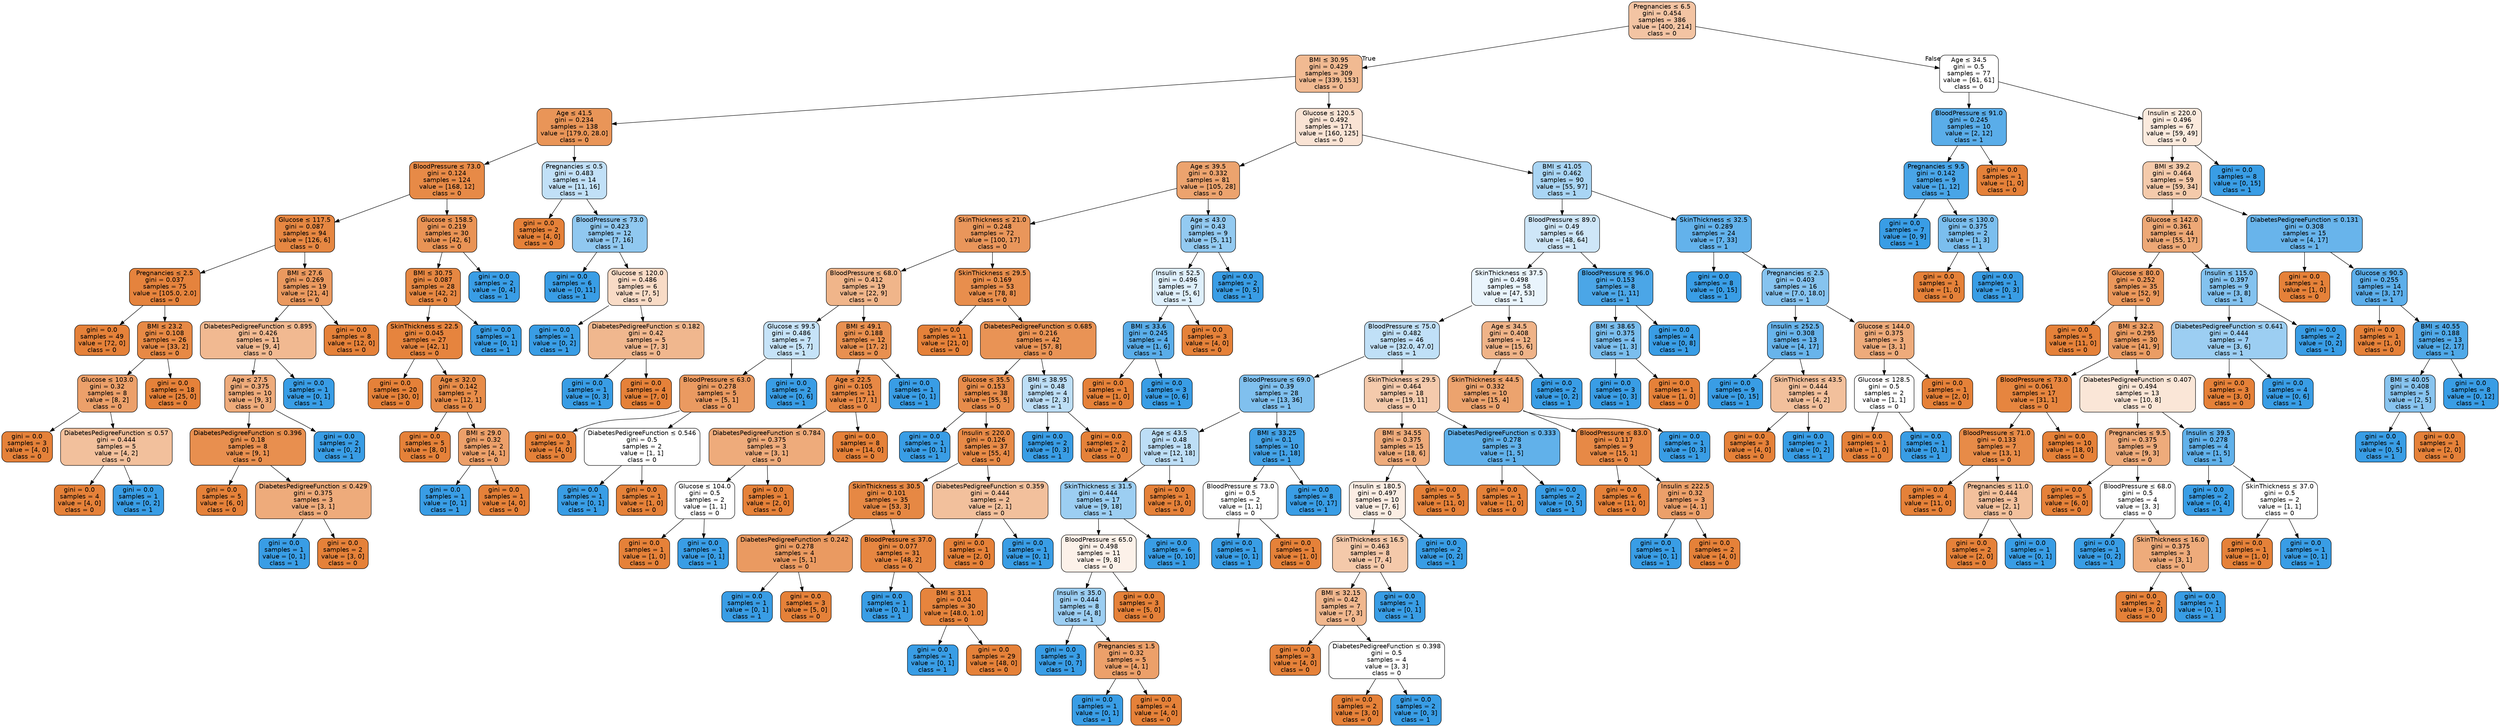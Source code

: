 digraph Tree {
node [shape=box, style="filled, rounded", color="black", fontname="helvetica"] ;
edge [fontname="helvetica"] ;
0 [label=<Pregnancies &le; 6.5<br/>gini = 0.454<br/>samples = 386<br/>value = [400, 214]<br/>class = 0>, fillcolor="#f3c4a3"] ;
1 [label=<BMI &le; 30.95<br/>gini = 0.429<br/>samples = 309<br/>value = [339, 153]<br/>class = 0>, fillcolor="#f1ba92"] ;
0 -> 1 [labeldistance=2.5, labelangle=45, headlabel="True"] ;
2 [label=<Age &le; 41.5<br/>gini = 0.234<br/>samples = 138<br/>value = [179.0, 28.0]<br/>class = 0>, fillcolor="#e99558"] ;
1 -> 2 ;
3 [label=<BloodPressure &le; 73.0<br/>gini = 0.124<br/>samples = 124<br/>value = [168, 12]<br/>class = 0>, fillcolor="#e78a47"] ;
2 -> 3 ;
4 [label=<Glucose &le; 117.5<br/>gini = 0.087<br/>samples = 94<br/>value = [126, 6]<br/>class = 0>, fillcolor="#e68742"] ;
3 -> 4 ;
5 [label=<Pregnancies &le; 2.5<br/>gini = 0.037<br/>samples = 75<br/>value = [105.0, 2.0]<br/>class = 0>, fillcolor="#e5833d"] ;
4 -> 5 ;
6 [label=<gini = 0.0<br/>samples = 49<br/>value = [72, 0]<br/>class = 0>, fillcolor="#e58139"] ;
5 -> 6 ;
7 [label=<BMI &le; 23.2<br/>gini = 0.108<br/>samples = 26<br/>value = [33, 2]<br/>class = 0>, fillcolor="#e78945"] ;
5 -> 7 ;
8 [label=<Glucose &le; 103.0<br/>gini = 0.32<br/>samples = 8<br/>value = [8, 2]<br/>class = 0>, fillcolor="#eca06a"] ;
7 -> 8 ;
9 [label=<gini = 0.0<br/>samples = 3<br/>value = [4, 0]<br/>class = 0>, fillcolor="#e58139"] ;
8 -> 9 ;
10 [label=<DiabetesPedigreeFunction &le; 0.57<br/>gini = 0.444<br/>samples = 5<br/>value = [4, 2]<br/>class = 0>, fillcolor="#f2c09c"] ;
8 -> 10 ;
11 [label=<gini = 0.0<br/>samples = 4<br/>value = [4, 0]<br/>class = 0>, fillcolor="#e58139"] ;
10 -> 11 ;
12 [label=<gini = 0.0<br/>samples = 1<br/>value = [0, 2]<br/>class = 1>, fillcolor="#399de5"] ;
10 -> 12 ;
13 [label=<gini = 0.0<br/>samples = 18<br/>value = [25, 0]<br/>class = 0>, fillcolor="#e58139"] ;
7 -> 13 ;
14 [label=<BMI &le; 27.6<br/>gini = 0.269<br/>samples = 19<br/>value = [21, 4]<br/>class = 0>, fillcolor="#ea995f"] ;
4 -> 14 ;
15 [label=<DiabetesPedigreeFunction &le; 0.895<br/>gini = 0.426<br/>samples = 11<br/>value = [9, 4]<br/>class = 0>, fillcolor="#f1b991"] ;
14 -> 15 ;
16 [label=<Age &le; 27.5<br/>gini = 0.375<br/>samples = 10<br/>value = [9, 3]<br/>class = 0>, fillcolor="#eeab7b"] ;
15 -> 16 ;
17 [label=<DiabetesPedigreeFunction &le; 0.396<br/>gini = 0.18<br/>samples = 8<br/>value = [9, 1]<br/>class = 0>, fillcolor="#e88f4f"] ;
16 -> 17 ;
18 [label=<gini = 0.0<br/>samples = 5<br/>value = [6, 0]<br/>class = 0>, fillcolor="#e58139"] ;
17 -> 18 ;
19 [label=<DiabetesPedigreeFunction &le; 0.429<br/>gini = 0.375<br/>samples = 3<br/>value = [3, 1]<br/>class = 0>, fillcolor="#eeab7b"] ;
17 -> 19 ;
20 [label=<gini = 0.0<br/>samples = 1<br/>value = [0, 1]<br/>class = 1>, fillcolor="#399de5"] ;
19 -> 20 ;
21 [label=<gini = 0.0<br/>samples = 2<br/>value = [3, 0]<br/>class = 0>, fillcolor="#e58139"] ;
19 -> 21 ;
22 [label=<gini = 0.0<br/>samples = 2<br/>value = [0, 2]<br/>class = 1>, fillcolor="#399de5"] ;
16 -> 22 ;
23 [label=<gini = 0.0<br/>samples = 1<br/>value = [0, 1]<br/>class = 1>, fillcolor="#399de5"] ;
15 -> 23 ;
24 [label=<gini = 0.0<br/>samples = 8<br/>value = [12, 0]<br/>class = 0>, fillcolor="#e58139"] ;
14 -> 24 ;
25 [label=<Glucose &le; 158.5<br/>gini = 0.219<br/>samples = 30<br/>value = [42, 6]<br/>class = 0>, fillcolor="#e99355"] ;
3 -> 25 ;
26 [label=<BMI &le; 30.75<br/>gini = 0.087<br/>samples = 28<br/>value = [42, 2]<br/>class = 0>, fillcolor="#e68742"] ;
25 -> 26 ;
27 [label=<SkinThickness &le; 22.5<br/>gini = 0.045<br/>samples = 27<br/>value = [42, 1]<br/>class = 0>, fillcolor="#e6843e"] ;
26 -> 27 ;
28 [label=<gini = 0.0<br/>samples = 20<br/>value = [30, 0]<br/>class = 0>, fillcolor="#e58139"] ;
27 -> 28 ;
29 [label=<Age &le; 32.0<br/>gini = 0.142<br/>samples = 7<br/>value = [12, 1]<br/>class = 0>, fillcolor="#e78c49"] ;
27 -> 29 ;
30 [label=<gini = 0.0<br/>samples = 5<br/>value = [8, 0]<br/>class = 0>, fillcolor="#e58139"] ;
29 -> 30 ;
31 [label=<BMI &le; 29.0<br/>gini = 0.32<br/>samples = 2<br/>value = [4, 1]<br/>class = 0>, fillcolor="#eca06a"] ;
29 -> 31 ;
32 [label=<gini = 0.0<br/>samples = 1<br/>value = [0, 1]<br/>class = 1>, fillcolor="#399de5"] ;
31 -> 32 ;
33 [label=<gini = 0.0<br/>samples = 1<br/>value = [4, 0]<br/>class = 0>, fillcolor="#e58139"] ;
31 -> 33 ;
34 [label=<gini = 0.0<br/>samples = 1<br/>value = [0, 1]<br/>class = 1>, fillcolor="#399de5"] ;
26 -> 34 ;
35 [label=<gini = 0.0<br/>samples = 2<br/>value = [0, 4]<br/>class = 1>, fillcolor="#399de5"] ;
25 -> 35 ;
36 [label=<Pregnancies &le; 0.5<br/>gini = 0.483<br/>samples = 14<br/>value = [11, 16]<br/>class = 1>, fillcolor="#c1e0f7"] ;
2 -> 36 ;
37 [label=<gini = 0.0<br/>samples = 2<br/>value = [4, 0]<br/>class = 0>, fillcolor="#e58139"] ;
36 -> 37 ;
38 [label=<BloodPressure &le; 73.0<br/>gini = 0.423<br/>samples = 12<br/>value = [7, 16]<br/>class = 1>, fillcolor="#90c8f0"] ;
36 -> 38 ;
39 [label=<gini = 0.0<br/>samples = 6<br/>value = [0, 11]<br/>class = 1>, fillcolor="#399de5"] ;
38 -> 39 ;
40 [label=<Glucose &le; 120.0<br/>gini = 0.486<br/>samples = 6<br/>value = [7, 5]<br/>class = 0>, fillcolor="#f8dbc6"] ;
38 -> 40 ;
41 [label=<gini = 0.0<br/>samples = 1<br/>value = [0, 2]<br/>class = 1>, fillcolor="#399de5"] ;
40 -> 41 ;
42 [label=<DiabetesPedigreeFunction &le; 0.182<br/>gini = 0.42<br/>samples = 5<br/>value = [7, 3]<br/>class = 0>, fillcolor="#f0b78e"] ;
40 -> 42 ;
43 [label=<gini = 0.0<br/>samples = 1<br/>value = [0, 3]<br/>class = 1>, fillcolor="#399de5"] ;
42 -> 43 ;
44 [label=<gini = 0.0<br/>samples = 4<br/>value = [7, 0]<br/>class = 0>, fillcolor="#e58139"] ;
42 -> 44 ;
45 [label=<Glucose &le; 120.5<br/>gini = 0.492<br/>samples = 171<br/>value = [160, 125]<br/>class = 0>, fillcolor="#f9e3d4"] ;
1 -> 45 ;
46 [label=<Age &le; 39.5<br/>gini = 0.332<br/>samples = 81<br/>value = [105, 28]<br/>class = 0>, fillcolor="#eca36e"] ;
45 -> 46 ;
47 [label=<SkinThickness &le; 21.0<br/>gini = 0.248<br/>samples = 72<br/>value = [100, 17]<br/>class = 0>, fillcolor="#e9965b"] ;
46 -> 47 ;
48 [label=<BloodPressure &le; 68.0<br/>gini = 0.412<br/>samples = 19<br/>value = [22, 9]<br/>class = 0>, fillcolor="#f0b58a"] ;
47 -> 48 ;
49 [label=<Glucose &le; 99.5<br/>gini = 0.486<br/>samples = 7<br/>value = [5, 7]<br/>class = 1>, fillcolor="#c6e3f8"] ;
48 -> 49 ;
50 [label=<BloodPressure &le; 63.0<br/>gini = 0.278<br/>samples = 5<br/>value = [5, 1]<br/>class = 0>, fillcolor="#ea9a61"] ;
49 -> 50 ;
51 [label=<gini = 0.0<br/>samples = 3<br/>value = [4, 0]<br/>class = 0>, fillcolor="#e58139"] ;
50 -> 51 ;
52 [label=<DiabetesPedigreeFunction &le; 0.546<br/>gini = 0.5<br/>samples = 2<br/>value = [1, 1]<br/>class = 0>, fillcolor="#ffffff"] ;
50 -> 52 ;
53 [label=<gini = 0.0<br/>samples = 1<br/>value = [0, 1]<br/>class = 1>, fillcolor="#399de5"] ;
52 -> 53 ;
54 [label=<gini = 0.0<br/>samples = 1<br/>value = [1, 0]<br/>class = 0>, fillcolor="#e58139"] ;
52 -> 54 ;
55 [label=<gini = 0.0<br/>samples = 2<br/>value = [0, 6]<br/>class = 1>, fillcolor="#399de5"] ;
49 -> 55 ;
56 [label=<BMI &le; 49.1<br/>gini = 0.188<br/>samples = 12<br/>value = [17, 2]<br/>class = 0>, fillcolor="#e89050"] ;
48 -> 56 ;
57 [label=<Age &le; 22.5<br/>gini = 0.105<br/>samples = 11<br/>value = [17, 1]<br/>class = 0>, fillcolor="#e78845"] ;
56 -> 57 ;
58 [label=<DiabetesPedigreeFunction &le; 0.784<br/>gini = 0.375<br/>samples = 3<br/>value = [3, 1]<br/>class = 0>, fillcolor="#eeab7b"] ;
57 -> 58 ;
59 [label=<Glucose &le; 104.0<br/>gini = 0.5<br/>samples = 2<br/>value = [1, 1]<br/>class = 0>, fillcolor="#ffffff"] ;
58 -> 59 ;
60 [label=<gini = 0.0<br/>samples = 1<br/>value = [1, 0]<br/>class = 0>, fillcolor="#e58139"] ;
59 -> 60 ;
61 [label=<gini = 0.0<br/>samples = 1<br/>value = [0, 1]<br/>class = 1>, fillcolor="#399de5"] ;
59 -> 61 ;
62 [label=<gini = 0.0<br/>samples = 1<br/>value = [2, 0]<br/>class = 0>, fillcolor="#e58139"] ;
58 -> 62 ;
63 [label=<gini = 0.0<br/>samples = 8<br/>value = [14, 0]<br/>class = 0>, fillcolor="#e58139"] ;
57 -> 63 ;
64 [label=<gini = 0.0<br/>samples = 1<br/>value = [0, 1]<br/>class = 1>, fillcolor="#399de5"] ;
56 -> 64 ;
65 [label=<SkinThickness &le; 29.5<br/>gini = 0.169<br/>samples = 53<br/>value = [78, 8]<br/>class = 0>, fillcolor="#e88e4d"] ;
47 -> 65 ;
66 [label=<gini = 0.0<br/>samples = 11<br/>value = [21, 0]<br/>class = 0>, fillcolor="#e58139"] ;
65 -> 66 ;
67 [label=<DiabetesPedigreeFunction &le; 0.685<br/>gini = 0.216<br/>samples = 42<br/>value = [57, 8]<br/>class = 0>, fillcolor="#e99355"] ;
65 -> 67 ;
68 [label=<Glucose &le; 35.5<br/>gini = 0.153<br/>samples = 38<br/>value = [55, 5]<br/>class = 0>, fillcolor="#e78c4b"] ;
67 -> 68 ;
69 [label=<gini = 0.0<br/>samples = 1<br/>value = [0, 1]<br/>class = 1>, fillcolor="#399de5"] ;
68 -> 69 ;
70 [label=<Insulin &le; 220.0<br/>gini = 0.126<br/>samples = 37<br/>value = [55, 4]<br/>class = 0>, fillcolor="#e78a47"] ;
68 -> 70 ;
71 [label=<SkinThickness &le; 30.5<br/>gini = 0.101<br/>samples = 35<br/>value = [53, 3]<br/>class = 0>, fillcolor="#e68844"] ;
70 -> 71 ;
72 [label=<DiabetesPedigreeFunction &le; 0.242<br/>gini = 0.278<br/>samples = 4<br/>value = [5, 1]<br/>class = 0>, fillcolor="#ea9a61"] ;
71 -> 72 ;
73 [label=<gini = 0.0<br/>samples = 1<br/>value = [0, 1]<br/>class = 1>, fillcolor="#399de5"] ;
72 -> 73 ;
74 [label=<gini = 0.0<br/>samples = 3<br/>value = [5, 0]<br/>class = 0>, fillcolor="#e58139"] ;
72 -> 74 ;
75 [label=<BloodPressure &le; 37.0<br/>gini = 0.077<br/>samples = 31<br/>value = [48, 2]<br/>class = 0>, fillcolor="#e68641"] ;
71 -> 75 ;
76 [label=<gini = 0.0<br/>samples = 1<br/>value = [0, 1]<br/>class = 1>, fillcolor="#399de5"] ;
75 -> 76 ;
77 [label=<BMI &le; 31.1<br/>gini = 0.04<br/>samples = 30<br/>value = [48.0, 1.0]<br/>class = 0>, fillcolor="#e6843d"] ;
75 -> 77 ;
78 [label=<gini = 0.0<br/>samples = 1<br/>value = [0, 1]<br/>class = 1>, fillcolor="#399de5"] ;
77 -> 78 ;
79 [label=<gini = 0.0<br/>samples = 29<br/>value = [48, 0]<br/>class = 0>, fillcolor="#e58139"] ;
77 -> 79 ;
80 [label=<DiabetesPedigreeFunction &le; 0.359<br/>gini = 0.444<br/>samples = 2<br/>value = [2, 1]<br/>class = 0>, fillcolor="#f2c09c"] ;
70 -> 80 ;
81 [label=<gini = 0.0<br/>samples = 1<br/>value = [2, 0]<br/>class = 0>, fillcolor="#e58139"] ;
80 -> 81 ;
82 [label=<gini = 0.0<br/>samples = 1<br/>value = [0, 1]<br/>class = 1>, fillcolor="#399de5"] ;
80 -> 82 ;
83 [label=<BMI &le; 38.95<br/>gini = 0.48<br/>samples = 4<br/>value = [2, 3]<br/>class = 1>, fillcolor="#bddef6"] ;
67 -> 83 ;
84 [label=<gini = 0.0<br/>samples = 2<br/>value = [0, 3]<br/>class = 1>, fillcolor="#399de5"] ;
83 -> 84 ;
85 [label=<gini = 0.0<br/>samples = 2<br/>value = [2, 0]<br/>class = 0>, fillcolor="#e58139"] ;
83 -> 85 ;
86 [label=<Age &le; 43.0<br/>gini = 0.43<br/>samples = 9<br/>value = [5, 11]<br/>class = 1>, fillcolor="#93caf1"] ;
46 -> 86 ;
87 [label=<Insulin &le; 52.5<br/>gini = 0.496<br/>samples = 7<br/>value = [5, 6]<br/>class = 1>, fillcolor="#deeffb"] ;
86 -> 87 ;
88 [label=<BMI &le; 33.6<br/>gini = 0.245<br/>samples = 4<br/>value = [1, 6]<br/>class = 1>, fillcolor="#5aade9"] ;
87 -> 88 ;
89 [label=<gini = 0.0<br/>samples = 1<br/>value = [1, 0]<br/>class = 0>, fillcolor="#e58139"] ;
88 -> 89 ;
90 [label=<gini = 0.0<br/>samples = 3<br/>value = [0, 6]<br/>class = 1>, fillcolor="#399de5"] ;
88 -> 90 ;
91 [label=<gini = 0.0<br/>samples = 3<br/>value = [4, 0]<br/>class = 0>, fillcolor="#e58139"] ;
87 -> 91 ;
92 [label=<gini = 0.0<br/>samples = 2<br/>value = [0, 5]<br/>class = 1>, fillcolor="#399de5"] ;
86 -> 92 ;
93 [label=<BMI &le; 41.05<br/>gini = 0.462<br/>samples = 90<br/>value = [55, 97]<br/>class = 1>, fillcolor="#a9d5f4"] ;
45 -> 93 ;
94 [label=<BloodPressure &le; 89.0<br/>gini = 0.49<br/>samples = 66<br/>value = [48, 64]<br/>class = 1>, fillcolor="#cee6f8"] ;
93 -> 94 ;
95 [label=<SkinThickness &le; 37.5<br/>gini = 0.498<br/>samples = 58<br/>value = [47, 53]<br/>class = 1>, fillcolor="#e9f4fc"] ;
94 -> 95 ;
96 [label=<BloodPressure &le; 75.0<br/>gini = 0.482<br/>samples = 46<br/>value = [32.0, 47.0]<br/>class = 1>, fillcolor="#c0e0f7"] ;
95 -> 96 ;
97 [label=<BloodPressure &le; 69.0<br/>gini = 0.39<br/>samples = 28<br/>value = [13, 36]<br/>class = 1>, fillcolor="#80c0ee"] ;
96 -> 97 ;
98 [label=<Age &le; 43.5<br/>gini = 0.48<br/>samples = 18<br/>value = [12, 18]<br/>class = 1>, fillcolor="#bddef6"] ;
97 -> 98 ;
99 [label=<SkinThickness &le; 31.5<br/>gini = 0.444<br/>samples = 17<br/>value = [9, 18]<br/>class = 1>, fillcolor="#9ccef2"] ;
98 -> 99 ;
100 [label=<BloodPressure &le; 65.0<br/>gini = 0.498<br/>samples = 11<br/>value = [9, 8]<br/>class = 0>, fillcolor="#fcf1e9"] ;
99 -> 100 ;
101 [label=<Insulin &le; 35.0<br/>gini = 0.444<br/>samples = 8<br/>value = [4, 8]<br/>class = 1>, fillcolor="#9ccef2"] ;
100 -> 101 ;
102 [label=<gini = 0.0<br/>samples = 3<br/>value = [0, 7]<br/>class = 1>, fillcolor="#399de5"] ;
101 -> 102 ;
103 [label=<Pregnancies &le; 1.5<br/>gini = 0.32<br/>samples = 5<br/>value = [4, 1]<br/>class = 0>, fillcolor="#eca06a"] ;
101 -> 103 ;
104 [label=<gini = 0.0<br/>samples = 1<br/>value = [0, 1]<br/>class = 1>, fillcolor="#399de5"] ;
103 -> 104 ;
105 [label=<gini = 0.0<br/>samples = 4<br/>value = [4, 0]<br/>class = 0>, fillcolor="#e58139"] ;
103 -> 105 ;
106 [label=<gini = 0.0<br/>samples = 3<br/>value = [5, 0]<br/>class = 0>, fillcolor="#e58139"] ;
100 -> 106 ;
107 [label=<gini = 0.0<br/>samples = 6<br/>value = [0, 10]<br/>class = 1>, fillcolor="#399de5"] ;
99 -> 107 ;
108 [label=<gini = 0.0<br/>samples = 1<br/>value = [3, 0]<br/>class = 0>, fillcolor="#e58139"] ;
98 -> 108 ;
109 [label=<BMI &le; 33.25<br/>gini = 0.1<br/>samples = 10<br/>value = [1, 18]<br/>class = 1>, fillcolor="#44a2e6"] ;
97 -> 109 ;
110 [label=<BloodPressure &le; 73.0<br/>gini = 0.5<br/>samples = 2<br/>value = [1, 1]<br/>class = 0>, fillcolor="#ffffff"] ;
109 -> 110 ;
111 [label=<gini = 0.0<br/>samples = 1<br/>value = [0, 1]<br/>class = 1>, fillcolor="#399de5"] ;
110 -> 111 ;
112 [label=<gini = 0.0<br/>samples = 1<br/>value = [1, 0]<br/>class = 0>, fillcolor="#e58139"] ;
110 -> 112 ;
113 [label=<gini = 0.0<br/>samples = 8<br/>value = [0, 17]<br/>class = 1>, fillcolor="#399de5"] ;
109 -> 113 ;
114 [label=<SkinThickness &le; 29.5<br/>gini = 0.464<br/>samples = 18<br/>value = [19, 11]<br/>class = 0>, fillcolor="#f4caac"] ;
96 -> 114 ;
115 [label=<BMI &le; 34.55<br/>gini = 0.375<br/>samples = 15<br/>value = [18, 6]<br/>class = 0>, fillcolor="#eeab7b"] ;
114 -> 115 ;
116 [label=<Insulin &le; 180.5<br/>gini = 0.497<br/>samples = 10<br/>value = [7, 6]<br/>class = 0>, fillcolor="#fbede3"] ;
115 -> 116 ;
117 [label=<SkinThickness &le; 16.5<br/>gini = 0.463<br/>samples = 8<br/>value = [7, 4]<br/>class = 0>, fillcolor="#f4c9aa"] ;
116 -> 117 ;
118 [label=<BMI &le; 32.15<br/>gini = 0.42<br/>samples = 7<br/>value = [7, 3]<br/>class = 0>, fillcolor="#f0b78e"] ;
117 -> 118 ;
119 [label=<gini = 0.0<br/>samples = 3<br/>value = [4, 0]<br/>class = 0>, fillcolor="#e58139"] ;
118 -> 119 ;
120 [label=<DiabetesPedigreeFunction &le; 0.398<br/>gini = 0.5<br/>samples = 4<br/>value = [3, 3]<br/>class = 0>, fillcolor="#ffffff"] ;
118 -> 120 ;
121 [label=<gini = 0.0<br/>samples = 2<br/>value = [3, 0]<br/>class = 0>, fillcolor="#e58139"] ;
120 -> 121 ;
122 [label=<gini = 0.0<br/>samples = 2<br/>value = [0, 3]<br/>class = 1>, fillcolor="#399de5"] ;
120 -> 122 ;
123 [label=<gini = 0.0<br/>samples = 1<br/>value = [0, 1]<br/>class = 1>, fillcolor="#399de5"] ;
117 -> 123 ;
124 [label=<gini = 0.0<br/>samples = 2<br/>value = [0, 2]<br/>class = 1>, fillcolor="#399de5"] ;
116 -> 124 ;
125 [label=<gini = 0.0<br/>samples = 5<br/>value = [11, 0]<br/>class = 0>, fillcolor="#e58139"] ;
115 -> 125 ;
126 [label=<DiabetesPedigreeFunction &le; 0.333<br/>gini = 0.278<br/>samples = 3<br/>value = [1, 5]<br/>class = 1>, fillcolor="#61b1ea"] ;
114 -> 126 ;
127 [label=<gini = 0.0<br/>samples = 1<br/>value = [1, 0]<br/>class = 0>, fillcolor="#e58139"] ;
126 -> 127 ;
128 [label=<gini = 0.0<br/>samples = 2<br/>value = [0, 5]<br/>class = 1>, fillcolor="#399de5"] ;
126 -> 128 ;
129 [label=<Age &le; 34.5<br/>gini = 0.408<br/>samples = 12<br/>value = [15, 6]<br/>class = 0>, fillcolor="#efb388"] ;
95 -> 129 ;
130 [label=<SkinThickness &le; 44.5<br/>gini = 0.332<br/>samples = 10<br/>value = [15, 4]<br/>class = 0>, fillcolor="#eca36e"] ;
129 -> 130 ;
131 [label=<BloodPressure &le; 83.0<br/>gini = 0.117<br/>samples = 9<br/>value = [15, 1]<br/>class = 0>, fillcolor="#e78946"] ;
130 -> 131 ;
132 [label=<gini = 0.0<br/>samples = 6<br/>value = [11, 0]<br/>class = 0>, fillcolor="#e58139"] ;
131 -> 132 ;
133 [label=<Insulin &le; 222.5<br/>gini = 0.32<br/>samples = 3<br/>value = [4, 1]<br/>class = 0>, fillcolor="#eca06a"] ;
131 -> 133 ;
134 [label=<gini = 0.0<br/>samples = 1<br/>value = [0, 1]<br/>class = 1>, fillcolor="#399de5"] ;
133 -> 134 ;
135 [label=<gini = 0.0<br/>samples = 2<br/>value = [4, 0]<br/>class = 0>, fillcolor="#e58139"] ;
133 -> 135 ;
136 [label=<gini = 0.0<br/>samples = 1<br/>value = [0, 3]<br/>class = 1>, fillcolor="#399de5"] ;
130 -> 136 ;
137 [label=<gini = 0.0<br/>samples = 2<br/>value = [0, 2]<br/>class = 1>, fillcolor="#399de5"] ;
129 -> 137 ;
138 [label=<BloodPressure &le; 96.0<br/>gini = 0.153<br/>samples = 8<br/>value = [1, 11]<br/>class = 1>, fillcolor="#4ba6e7"] ;
94 -> 138 ;
139 [label=<BMI &le; 38.65<br/>gini = 0.375<br/>samples = 4<br/>value = [1, 3]<br/>class = 1>, fillcolor="#7bbeee"] ;
138 -> 139 ;
140 [label=<gini = 0.0<br/>samples = 3<br/>value = [0, 3]<br/>class = 1>, fillcolor="#399de5"] ;
139 -> 140 ;
141 [label=<gini = 0.0<br/>samples = 1<br/>value = [1, 0]<br/>class = 0>, fillcolor="#e58139"] ;
139 -> 141 ;
142 [label=<gini = 0.0<br/>samples = 4<br/>value = [0, 8]<br/>class = 1>, fillcolor="#399de5"] ;
138 -> 142 ;
143 [label=<SkinThickness &le; 32.5<br/>gini = 0.289<br/>samples = 24<br/>value = [7, 33]<br/>class = 1>, fillcolor="#63b2eb"] ;
93 -> 143 ;
144 [label=<gini = 0.0<br/>samples = 8<br/>value = [0, 15]<br/>class = 1>, fillcolor="#399de5"] ;
143 -> 144 ;
145 [label=<Pregnancies &le; 2.5<br/>gini = 0.403<br/>samples = 16<br/>value = [7.0, 18.0]<br/>class = 1>, fillcolor="#86c3ef"] ;
143 -> 145 ;
146 [label=<Insulin &le; 252.5<br/>gini = 0.308<br/>samples = 13<br/>value = [4, 17]<br/>class = 1>, fillcolor="#68b4eb"] ;
145 -> 146 ;
147 [label=<gini = 0.0<br/>samples = 9<br/>value = [0, 15]<br/>class = 1>, fillcolor="#399de5"] ;
146 -> 147 ;
148 [label=<SkinThickness &le; 43.5<br/>gini = 0.444<br/>samples = 4<br/>value = [4, 2]<br/>class = 0>, fillcolor="#f2c09c"] ;
146 -> 148 ;
149 [label=<gini = 0.0<br/>samples = 3<br/>value = [4, 0]<br/>class = 0>, fillcolor="#e58139"] ;
148 -> 149 ;
150 [label=<gini = 0.0<br/>samples = 1<br/>value = [0, 2]<br/>class = 1>, fillcolor="#399de5"] ;
148 -> 150 ;
151 [label=<Glucose &le; 144.0<br/>gini = 0.375<br/>samples = 3<br/>value = [3, 1]<br/>class = 0>, fillcolor="#eeab7b"] ;
145 -> 151 ;
152 [label=<Glucose &le; 128.5<br/>gini = 0.5<br/>samples = 2<br/>value = [1, 1]<br/>class = 0>, fillcolor="#ffffff"] ;
151 -> 152 ;
153 [label=<gini = 0.0<br/>samples = 1<br/>value = [1, 0]<br/>class = 0>, fillcolor="#e58139"] ;
152 -> 153 ;
154 [label=<gini = 0.0<br/>samples = 1<br/>value = [0, 1]<br/>class = 1>, fillcolor="#399de5"] ;
152 -> 154 ;
155 [label=<gini = 0.0<br/>samples = 1<br/>value = [2, 0]<br/>class = 0>, fillcolor="#e58139"] ;
151 -> 155 ;
156 [label=<Age &le; 34.5<br/>gini = 0.5<br/>samples = 77<br/>value = [61, 61]<br/>class = 0>, fillcolor="#ffffff"] ;
0 -> 156 [labeldistance=2.5, labelangle=-45, headlabel="False"] ;
157 [label=<BloodPressure &le; 91.0<br/>gini = 0.245<br/>samples = 10<br/>value = [2, 12]<br/>class = 1>, fillcolor="#5aade9"] ;
156 -> 157 ;
158 [label=<Pregnancies &le; 9.5<br/>gini = 0.142<br/>samples = 9<br/>value = [1, 12]<br/>class = 1>, fillcolor="#49a5e7"] ;
157 -> 158 ;
159 [label=<gini = 0.0<br/>samples = 7<br/>value = [0, 9]<br/>class = 1>, fillcolor="#399de5"] ;
158 -> 159 ;
160 [label=<Glucose &le; 130.0<br/>gini = 0.375<br/>samples = 2<br/>value = [1, 3]<br/>class = 1>, fillcolor="#7bbeee"] ;
158 -> 160 ;
161 [label=<gini = 0.0<br/>samples = 1<br/>value = [1, 0]<br/>class = 0>, fillcolor="#e58139"] ;
160 -> 161 ;
162 [label=<gini = 0.0<br/>samples = 1<br/>value = [0, 3]<br/>class = 1>, fillcolor="#399de5"] ;
160 -> 162 ;
163 [label=<gini = 0.0<br/>samples = 1<br/>value = [1, 0]<br/>class = 0>, fillcolor="#e58139"] ;
157 -> 163 ;
164 [label=<Insulin &le; 220.0<br/>gini = 0.496<br/>samples = 67<br/>value = [59, 49]<br/>class = 0>, fillcolor="#fbeadd"] ;
156 -> 164 ;
165 [label=<BMI &le; 39.2<br/>gini = 0.464<br/>samples = 59<br/>value = [59, 34]<br/>class = 0>, fillcolor="#f4caab"] ;
164 -> 165 ;
166 [label=<Glucose &le; 142.0<br/>gini = 0.361<br/>samples = 44<br/>value = [55, 17]<br/>class = 0>, fillcolor="#eda876"] ;
165 -> 166 ;
167 [label=<Glucose &le; 80.0<br/>gini = 0.252<br/>samples = 35<br/>value = [52, 9]<br/>class = 0>, fillcolor="#ea975b"] ;
166 -> 167 ;
168 [label=<gini = 0.0<br/>samples = 5<br/>value = [11, 0]<br/>class = 0>, fillcolor="#e58139"] ;
167 -> 168 ;
169 [label=<BMI &le; 32.2<br/>gini = 0.295<br/>samples = 30<br/>value = [41, 9]<br/>class = 0>, fillcolor="#eb9d64"] ;
167 -> 169 ;
170 [label=<BloodPressure &le; 73.0<br/>gini = 0.061<br/>samples = 17<br/>value = [31, 1]<br/>class = 0>, fillcolor="#e6853f"] ;
169 -> 170 ;
171 [label=<BloodPressure &le; 71.0<br/>gini = 0.133<br/>samples = 7<br/>value = [13, 1]<br/>class = 0>, fillcolor="#e78b48"] ;
170 -> 171 ;
172 [label=<gini = 0.0<br/>samples = 4<br/>value = [11, 0]<br/>class = 0>, fillcolor="#e58139"] ;
171 -> 172 ;
173 [label=<Pregnancies &le; 11.0<br/>gini = 0.444<br/>samples = 3<br/>value = [2, 1]<br/>class = 0>, fillcolor="#f2c09c"] ;
171 -> 173 ;
174 [label=<gini = 0.0<br/>samples = 2<br/>value = [2, 0]<br/>class = 0>, fillcolor="#e58139"] ;
173 -> 174 ;
175 [label=<gini = 0.0<br/>samples = 1<br/>value = [0, 1]<br/>class = 1>, fillcolor="#399de5"] ;
173 -> 175 ;
176 [label=<gini = 0.0<br/>samples = 10<br/>value = [18, 0]<br/>class = 0>, fillcolor="#e58139"] ;
170 -> 176 ;
177 [label=<DiabetesPedigreeFunction &le; 0.407<br/>gini = 0.494<br/>samples = 13<br/>value = [10, 8]<br/>class = 0>, fillcolor="#fae6d7"] ;
169 -> 177 ;
178 [label=<Pregnancies &le; 9.5<br/>gini = 0.375<br/>samples = 9<br/>value = [9, 3]<br/>class = 0>, fillcolor="#eeab7b"] ;
177 -> 178 ;
179 [label=<gini = 0.0<br/>samples = 5<br/>value = [6, 0]<br/>class = 0>, fillcolor="#e58139"] ;
178 -> 179 ;
180 [label=<BloodPressure &le; 68.0<br/>gini = 0.5<br/>samples = 4<br/>value = [3, 3]<br/>class = 0>, fillcolor="#ffffff"] ;
178 -> 180 ;
181 [label=<gini = 0.0<br/>samples = 1<br/>value = [0, 2]<br/>class = 1>, fillcolor="#399de5"] ;
180 -> 181 ;
182 [label=<SkinThickness &le; 16.0<br/>gini = 0.375<br/>samples = 3<br/>value = [3, 1]<br/>class = 0>, fillcolor="#eeab7b"] ;
180 -> 182 ;
183 [label=<gini = 0.0<br/>samples = 2<br/>value = [3, 0]<br/>class = 0>, fillcolor="#e58139"] ;
182 -> 183 ;
184 [label=<gini = 0.0<br/>samples = 1<br/>value = [0, 1]<br/>class = 1>, fillcolor="#399de5"] ;
182 -> 184 ;
185 [label=<Insulin &le; 39.5<br/>gini = 0.278<br/>samples = 4<br/>value = [1, 5]<br/>class = 1>, fillcolor="#61b1ea"] ;
177 -> 185 ;
186 [label=<gini = 0.0<br/>samples = 2<br/>value = [0, 4]<br/>class = 1>, fillcolor="#399de5"] ;
185 -> 186 ;
187 [label=<SkinThickness &le; 37.0<br/>gini = 0.5<br/>samples = 2<br/>value = [1, 1]<br/>class = 0>, fillcolor="#ffffff"] ;
185 -> 187 ;
188 [label=<gini = 0.0<br/>samples = 1<br/>value = [1, 0]<br/>class = 0>, fillcolor="#e58139"] ;
187 -> 188 ;
189 [label=<gini = 0.0<br/>samples = 1<br/>value = [0, 1]<br/>class = 1>, fillcolor="#399de5"] ;
187 -> 189 ;
190 [label=<Insulin &le; 115.0<br/>gini = 0.397<br/>samples = 9<br/>value = [3, 8]<br/>class = 1>, fillcolor="#83c2ef"] ;
166 -> 190 ;
191 [label=<DiabetesPedigreeFunction &le; 0.641<br/>gini = 0.444<br/>samples = 7<br/>value = [3, 6]<br/>class = 1>, fillcolor="#9ccef2"] ;
190 -> 191 ;
192 [label=<gini = 0.0<br/>samples = 3<br/>value = [3, 0]<br/>class = 0>, fillcolor="#e58139"] ;
191 -> 192 ;
193 [label=<gini = 0.0<br/>samples = 4<br/>value = [0, 6]<br/>class = 1>, fillcolor="#399de5"] ;
191 -> 193 ;
194 [label=<gini = 0.0<br/>samples = 2<br/>value = [0, 2]<br/>class = 1>, fillcolor="#399de5"] ;
190 -> 194 ;
195 [label=<DiabetesPedigreeFunction &le; 0.131<br/>gini = 0.308<br/>samples = 15<br/>value = [4, 17]<br/>class = 1>, fillcolor="#68b4eb"] ;
165 -> 195 ;
196 [label=<gini = 0.0<br/>samples = 1<br/>value = [1, 0]<br/>class = 0>, fillcolor="#e58139"] ;
195 -> 196 ;
197 [label=<Glucose &le; 90.5<br/>gini = 0.255<br/>samples = 14<br/>value = [3, 17]<br/>class = 1>, fillcolor="#5caeea"] ;
195 -> 197 ;
198 [label=<gini = 0.0<br/>samples = 1<br/>value = [1, 0]<br/>class = 0>, fillcolor="#e58139"] ;
197 -> 198 ;
199 [label=<BMI &le; 40.55<br/>gini = 0.188<br/>samples = 13<br/>value = [2, 17]<br/>class = 1>, fillcolor="#50a9e8"] ;
197 -> 199 ;
200 [label=<BMI &le; 40.05<br/>gini = 0.408<br/>samples = 5<br/>value = [2, 5]<br/>class = 1>, fillcolor="#88c4ef"] ;
199 -> 200 ;
201 [label=<gini = 0.0<br/>samples = 4<br/>value = [0, 5]<br/>class = 1>, fillcolor="#399de5"] ;
200 -> 201 ;
202 [label=<gini = 0.0<br/>samples = 1<br/>value = [2, 0]<br/>class = 0>, fillcolor="#e58139"] ;
200 -> 202 ;
203 [label=<gini = 0.0<br/>samples = 8<br/>value = [0, 12]<br/>class = 1>, fillcolor="#399de5"] ;
199 -> 203 ;
204 [label=<gini = 0.0<br/>samples = 8<br/>value = [0, 15]<br/>class = 1>, fillcolor="#399de5"] ;
164 -> 204 ;
}